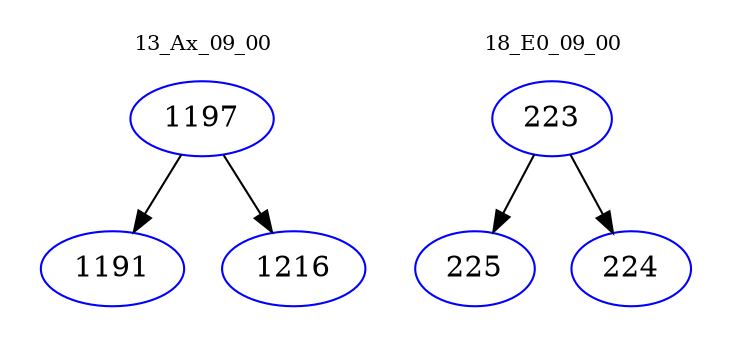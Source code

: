 digraph{
subgraph cluster_0 {
color = white
label = "13_Ax_09_00";
fontsize=10;
T0_1197 [label="1197", color="blue"]
T0_1197 -> T0_1191 [color="black"]
T0_1191 [label="1191", color="blue"]
T0_1197 -> T0_1216 [color="black"]
T0_1216 [label="1216", color="blue"]
}
subgraph cluster_1 {
color = white
label = "18_E0_09_00";
fontsize=10;
T1_223 [label="223", color="blue"]
T1_223 -> T1_225 [color="black"]
T1_225 [label="225", color="blue"]
T1_223 -> T1_224 [color="black"]
T1_224 [label="224", color="blue"]
}
}
